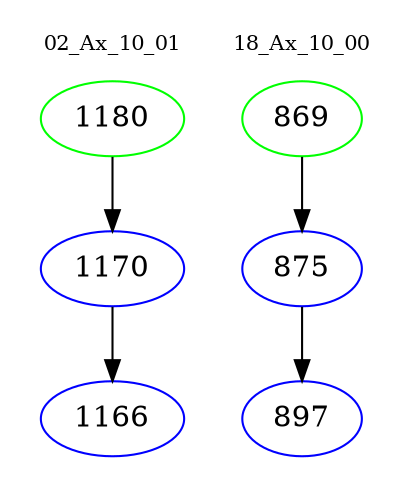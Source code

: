 digraph{
subgraph cluster_0 {
color = white
label = "02_Ax_10_01";
fontsize=10;
T0_1180 [label="1180", color="green"]
T0_1180 -> T0_1170 [color="black"]
T0_1170 [label="1170", color="blue"]
T0_1170 -> T0_1166 [color="black"]
T0_1166 [label="1166", color="blue"]
}
subgraph cluster_1 {
color = white
label = "18_Ax_10_00";
fontsize=10;
T1_869 [label="869", color="green"]
T1_869 -> T1_875 [color="black"]
T1_875 [label="875", color="blue"]
T1_875 -> T1_897 [color="black"]
T1_897 [label="897", color="blue"]
}
}
